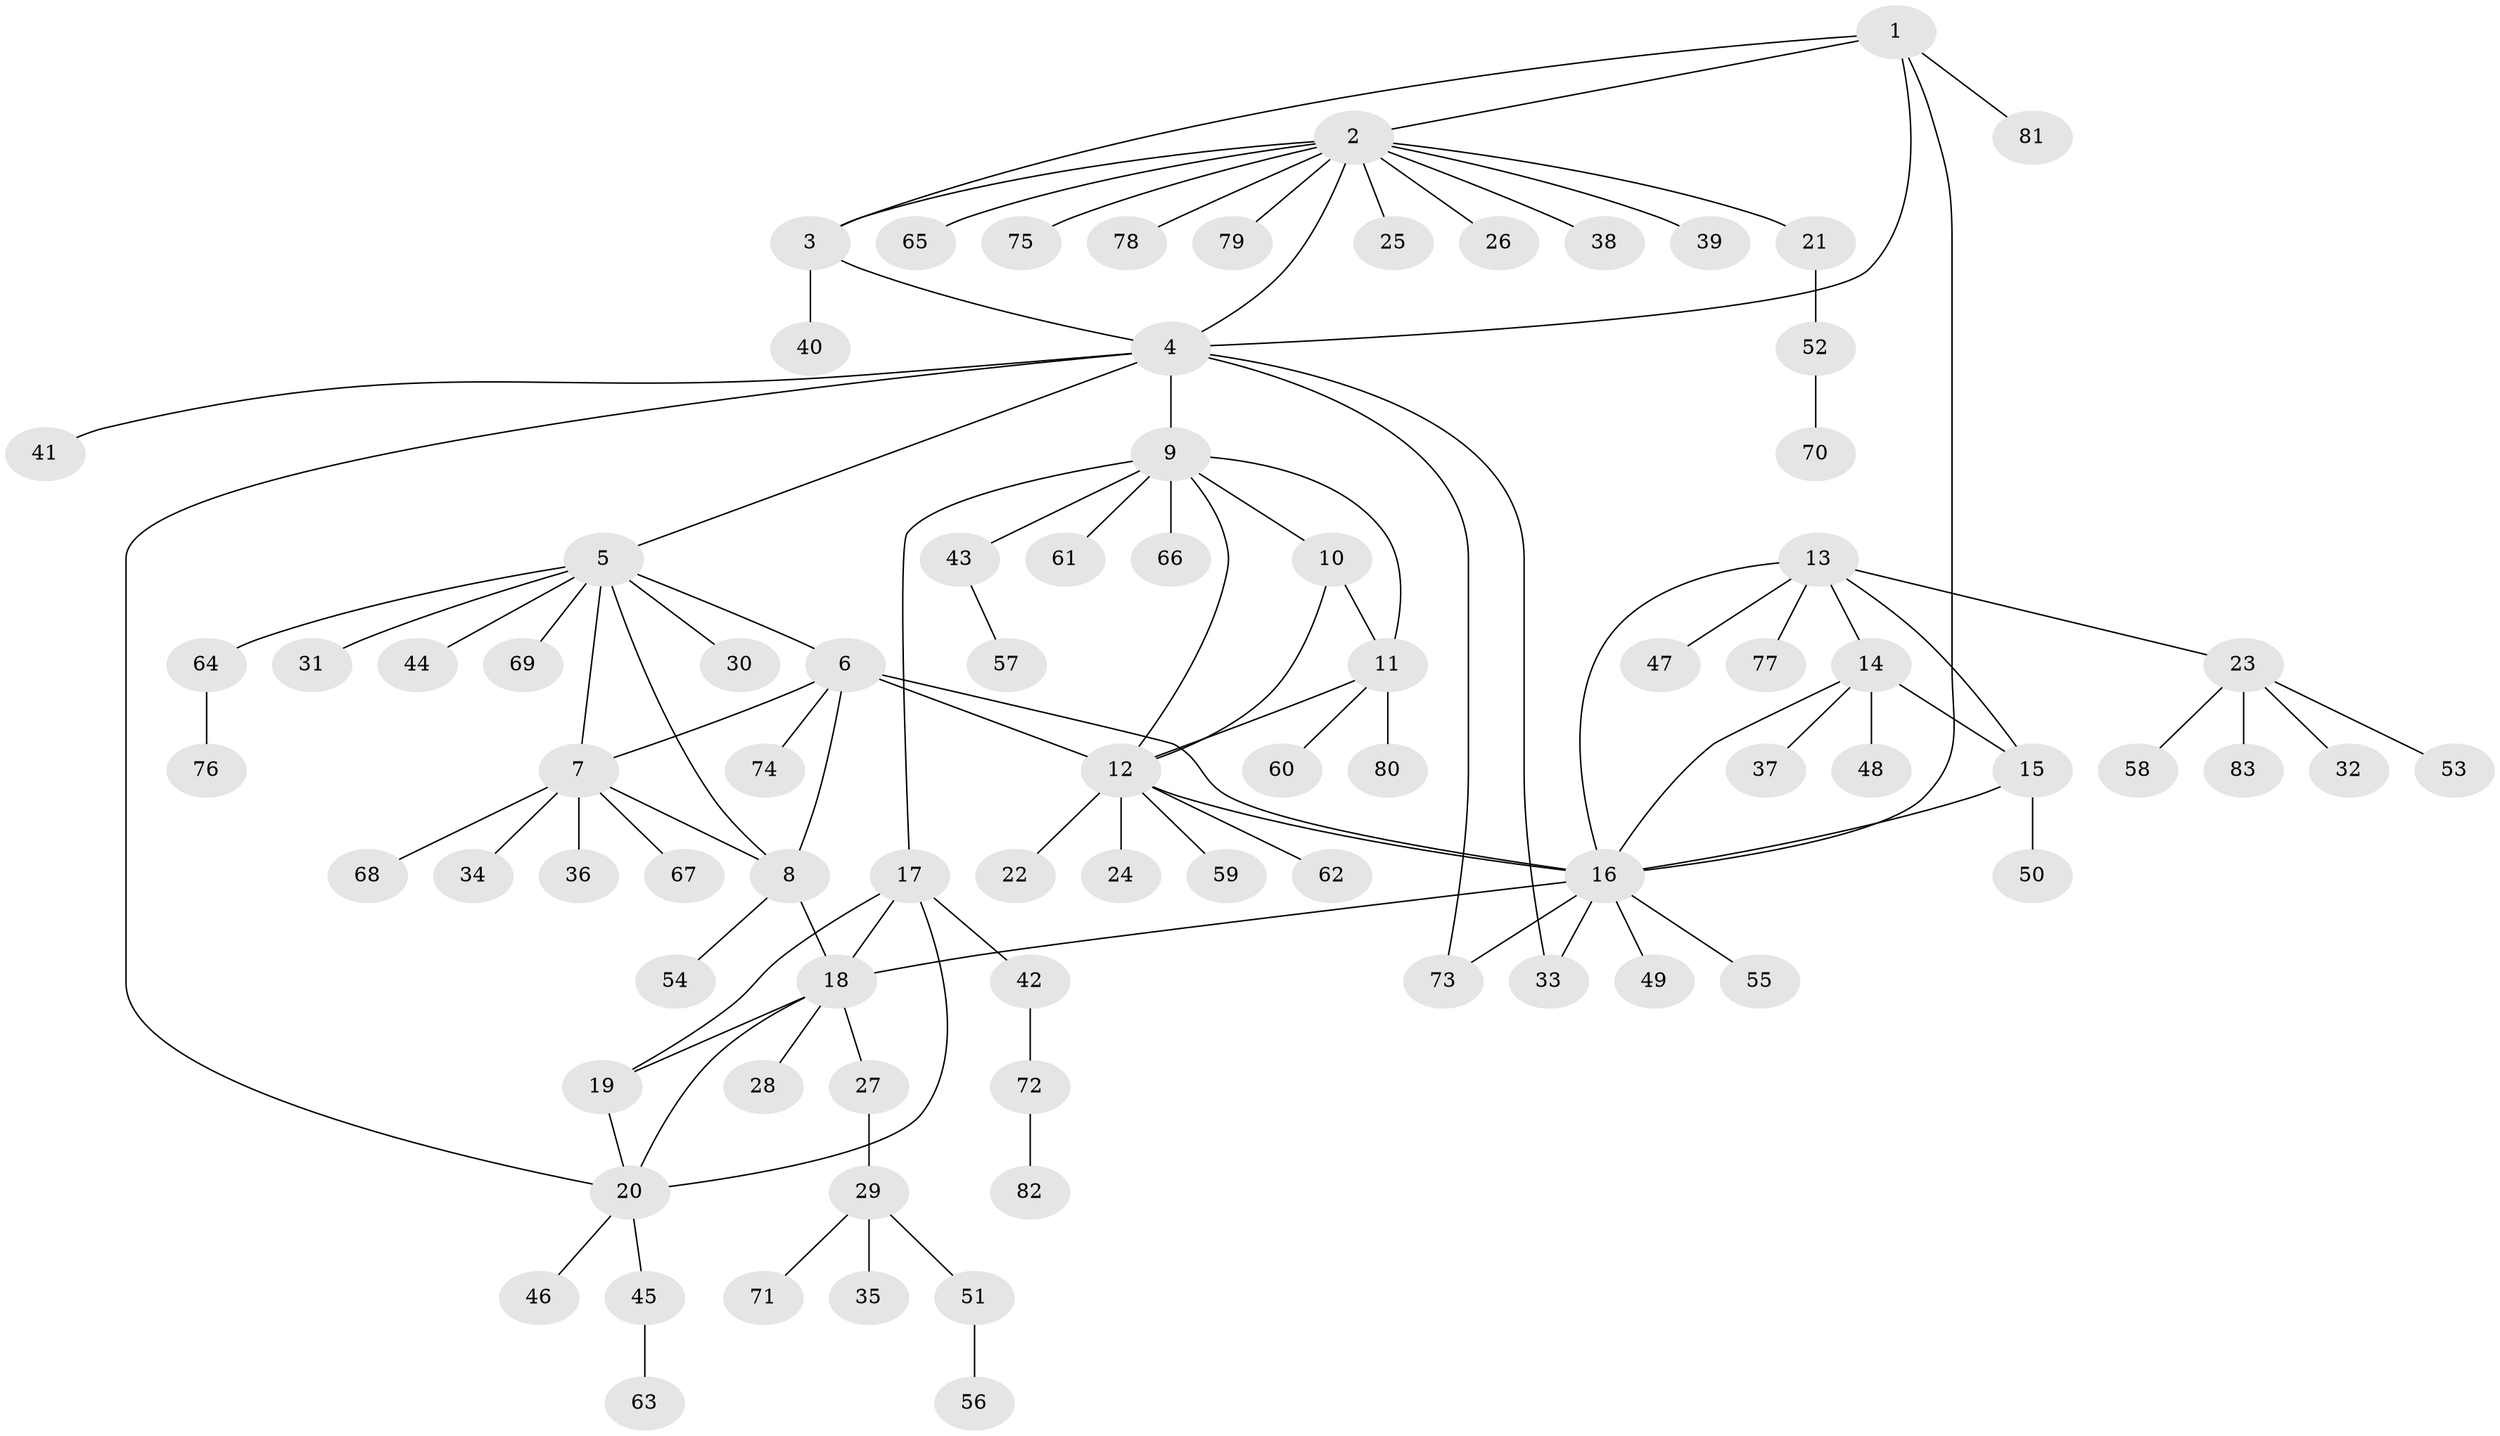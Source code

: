 // Generated by graph-tools (version 1.1) at 2025/02/03/09/25 03:02:51]
// undirected, 83 vertices, 105 edges
graph export_dot {
graph [start="1"]
  node [color=gray90,style=filled];
  1;
  2;
  3;
  4;
  5;
  6;
  7;
  8;
  9;
  10;
  11;
  12;
  13;
  14;
  15;
  16;
  17;
  18;
  19;
  20;
  21;
  22;
  23;
  24;
  25;
  26;
  27;
  28;
  29;
  30;
  31;
  32;
  33;
  34;
  35;
  36;
  37;
  38;
  39;
  40;
  41;
  42;
  43;
  44;
  45;
  46;
  47;
  48;
  49;
  50;
  51;
  52;
  53;
  54;
  55;
  56;
  57;
  58;
  59;
  60;
  61;
  62;
  63;
  64;
  65;
  66;
  67;
  68;
  69;
  70;
  71;
  72;
  73;
  74;
  75;
  76;
  77;
  78;
  79;
  80;
  81;
  82;
  83;
  1 -- 2;
  1 -- 3;
  1 -- 4;
  1 -- 16;
  1 -- 81;
  2 -- 3;
  2 -- 4;
  2 -- 21;
  2 -- 25;
  2 -- 26;
  2 -- 38;
  2 -- 39;
  2 -- 65;
  2 -- 75;
  2 -- 78;
  2 -- 79;
  3 -- 4;
  3 -- 40;
  4 -- 5;
  4 -- 9;
  4 -- 20;
  4 -- 33;
  4 -- 41;
  4 -- 73;
  5 -- 6;
  5 -- 7;
  5 -- 8;
  5 -- 30;
  5 -- 31;
  5 -- 44;
  5 -- 64;
  5 -- 69;
  6 -- 7;
  6 -- 8;
  6 -- 12;
  6 -- 16;
  6 -- 74;
  7 -- 8;
  7 -- 34;
  7 -- 36;
  7 -- 67;
  7 -- 68;
  8 -- 18;
  8 -- 54;
  9 -- 10;
  9 -- 11;
  9 -- 12;
  9 -- 17;
  9 -- 43;
  9 -- 61;
  9 -- 66;
  10 -- 11;
  10 -- 12;
  11 -- 12;
  11 -- 60;
  11 -- 80;
  12 -- 16;
  12 -- 22;
  12 -- 24;
  12 -- 59;
  12 -- 62;
  13 -- 14;
  13 -- 15;
  13 -- 16;
  13 -- 23;
  13 -- 47;
  13 -- 77;
  14 -- 15;
  14 -- 16;
  14 -- 37;
  14 -- 48;
  15 -- 16;
  15 -- 50;
  16 -- 18;
  16 -- 33;
  16 -- 49;
  16 -- 55;
  16 -- 73;
  17 -- 18;
  17 -- 19;
  17 -- 20;
  17 -- 42;
  18 -- 19;
  18 -- 20;
  18 -- 27;
  18 -- 28;
  19 -- 20;
  20 -- 45;
  20 -- 46;
  21 -- 52;
  23 -- 32;
  23 -- 53;
  23 -- 58;
  23 -- 83;
  27 -- 29;
  29 -- 35;
  29 -- 51;
  29 -- 71;
  42 -- 72;
  43 -- 57;
  45 -- 63;
  51 -- 56;
  52 -- 70;
  64 -- 76;
  72 -- 82;
}
